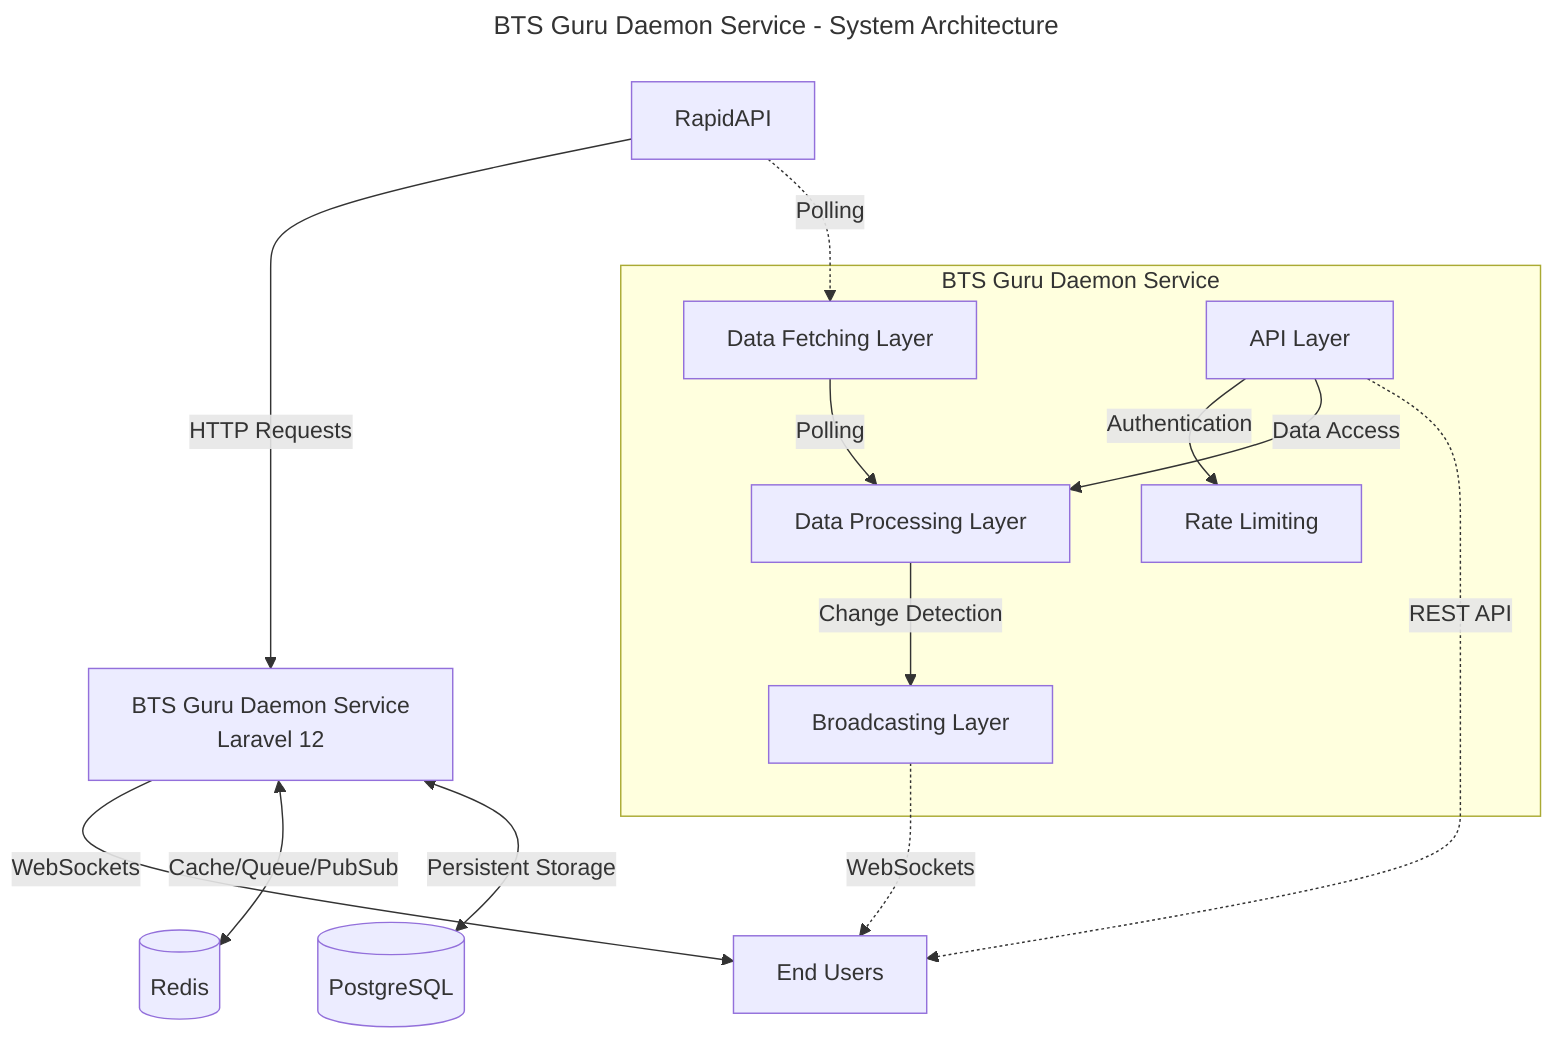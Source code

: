 ---
title: BTS Guru Daemon Service - System Architecture
---
flowchart TD
    A[RapidAPI] -->|HTTP Requests| B[BTS Guru Daemon Service\nLaravel 12]
    B -->|WebSockets| C[End Users]
    B <-->|Cache/Queue/PubSub| D[(Redis)]
    B <-->|Persistent Storage| E[(PostgreSQL)]
    
    subgraph "BTS Guru Daemon Service"
        F[Data Fetching Layer] -->|Polling| G[Data Processing Layer]
        G -->|Change Detection| H[Broadcasting Layer]
        I[API Layer] -->|Authentication| J[Rate Limiting]
        I -->|Data Access| G
    end
    
    A -.->|Polling| F
    H -.->|WebSockets| C
    I -.->|REST API| C